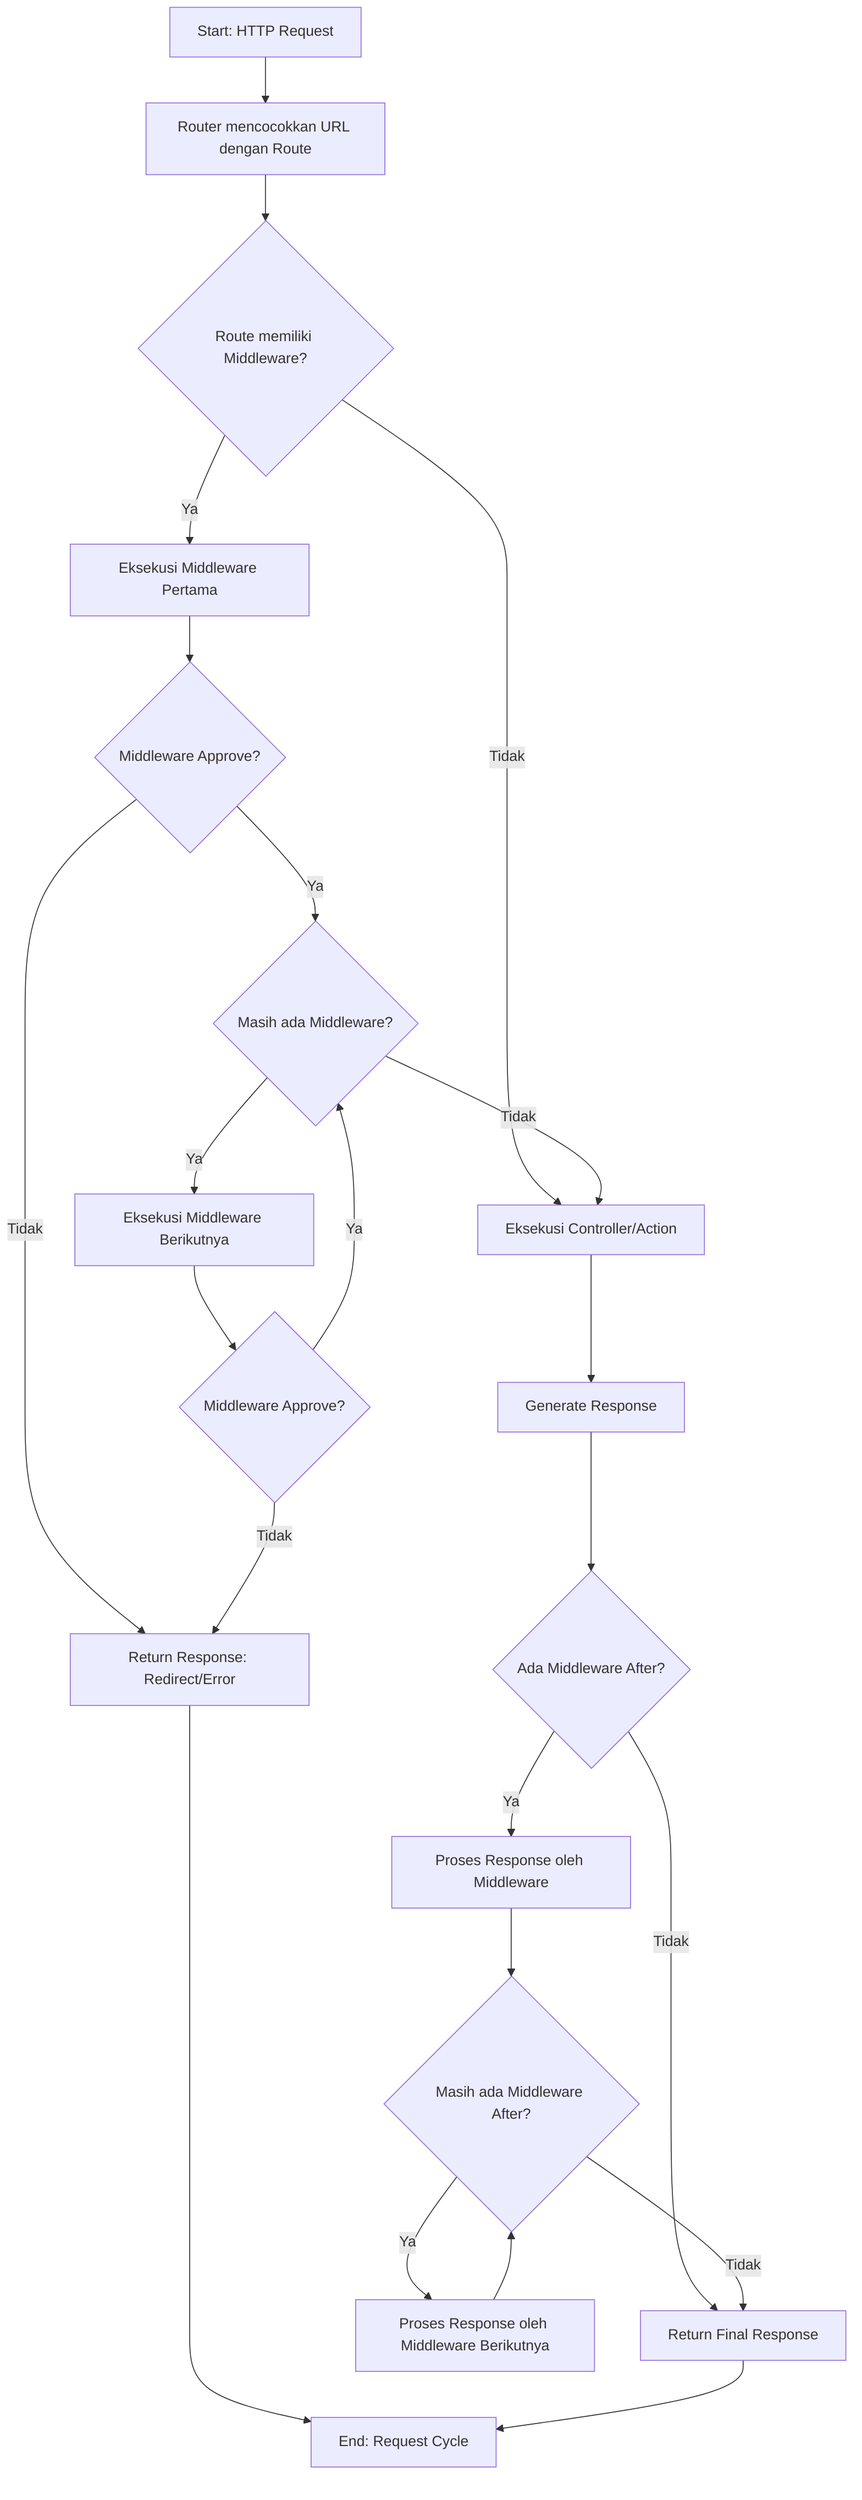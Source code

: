 flowchart TD
    A[Start: HTTP Request] --> B[Router mencocokkan URL dengan Route]
    B --> C{Route memiliki Middleware?}
    
    C -->|Ya| D[Eksekusi Middleware Pertama]
    C -->|Tidak| H
    
    D --> E{Middleware Approve?}
    E -->|Ya| F{Masih ada Middleware?}
    E -->|Tidak| G[Return Response: Redirect/Error]
    
    F -->|Ya| I[Eksekusi Middleware Berikutnya]
    F -->|Tidak| H[Eksekusi Controller/Action]
    
    I --> J{Middleware Approve?}
    J -->|Ya| F
    J -->|Tidak| G
    
    H --> K[Generate Response]
    K --> L{Ada Middleware After?}
    
    L -->|Ya| M[Proses Response oleh Middleware]
    L -->|Tidak| N[Return Final Response]
    
    M --> O{Masih ada Middleware After?}
    O -->|Ya| P[Proses Response oleh Middleware Berikutnya]
    O -->|Tidak| N
    
    P --> O
    
    G --> Q[End: Request Cycle]
    N --> Q